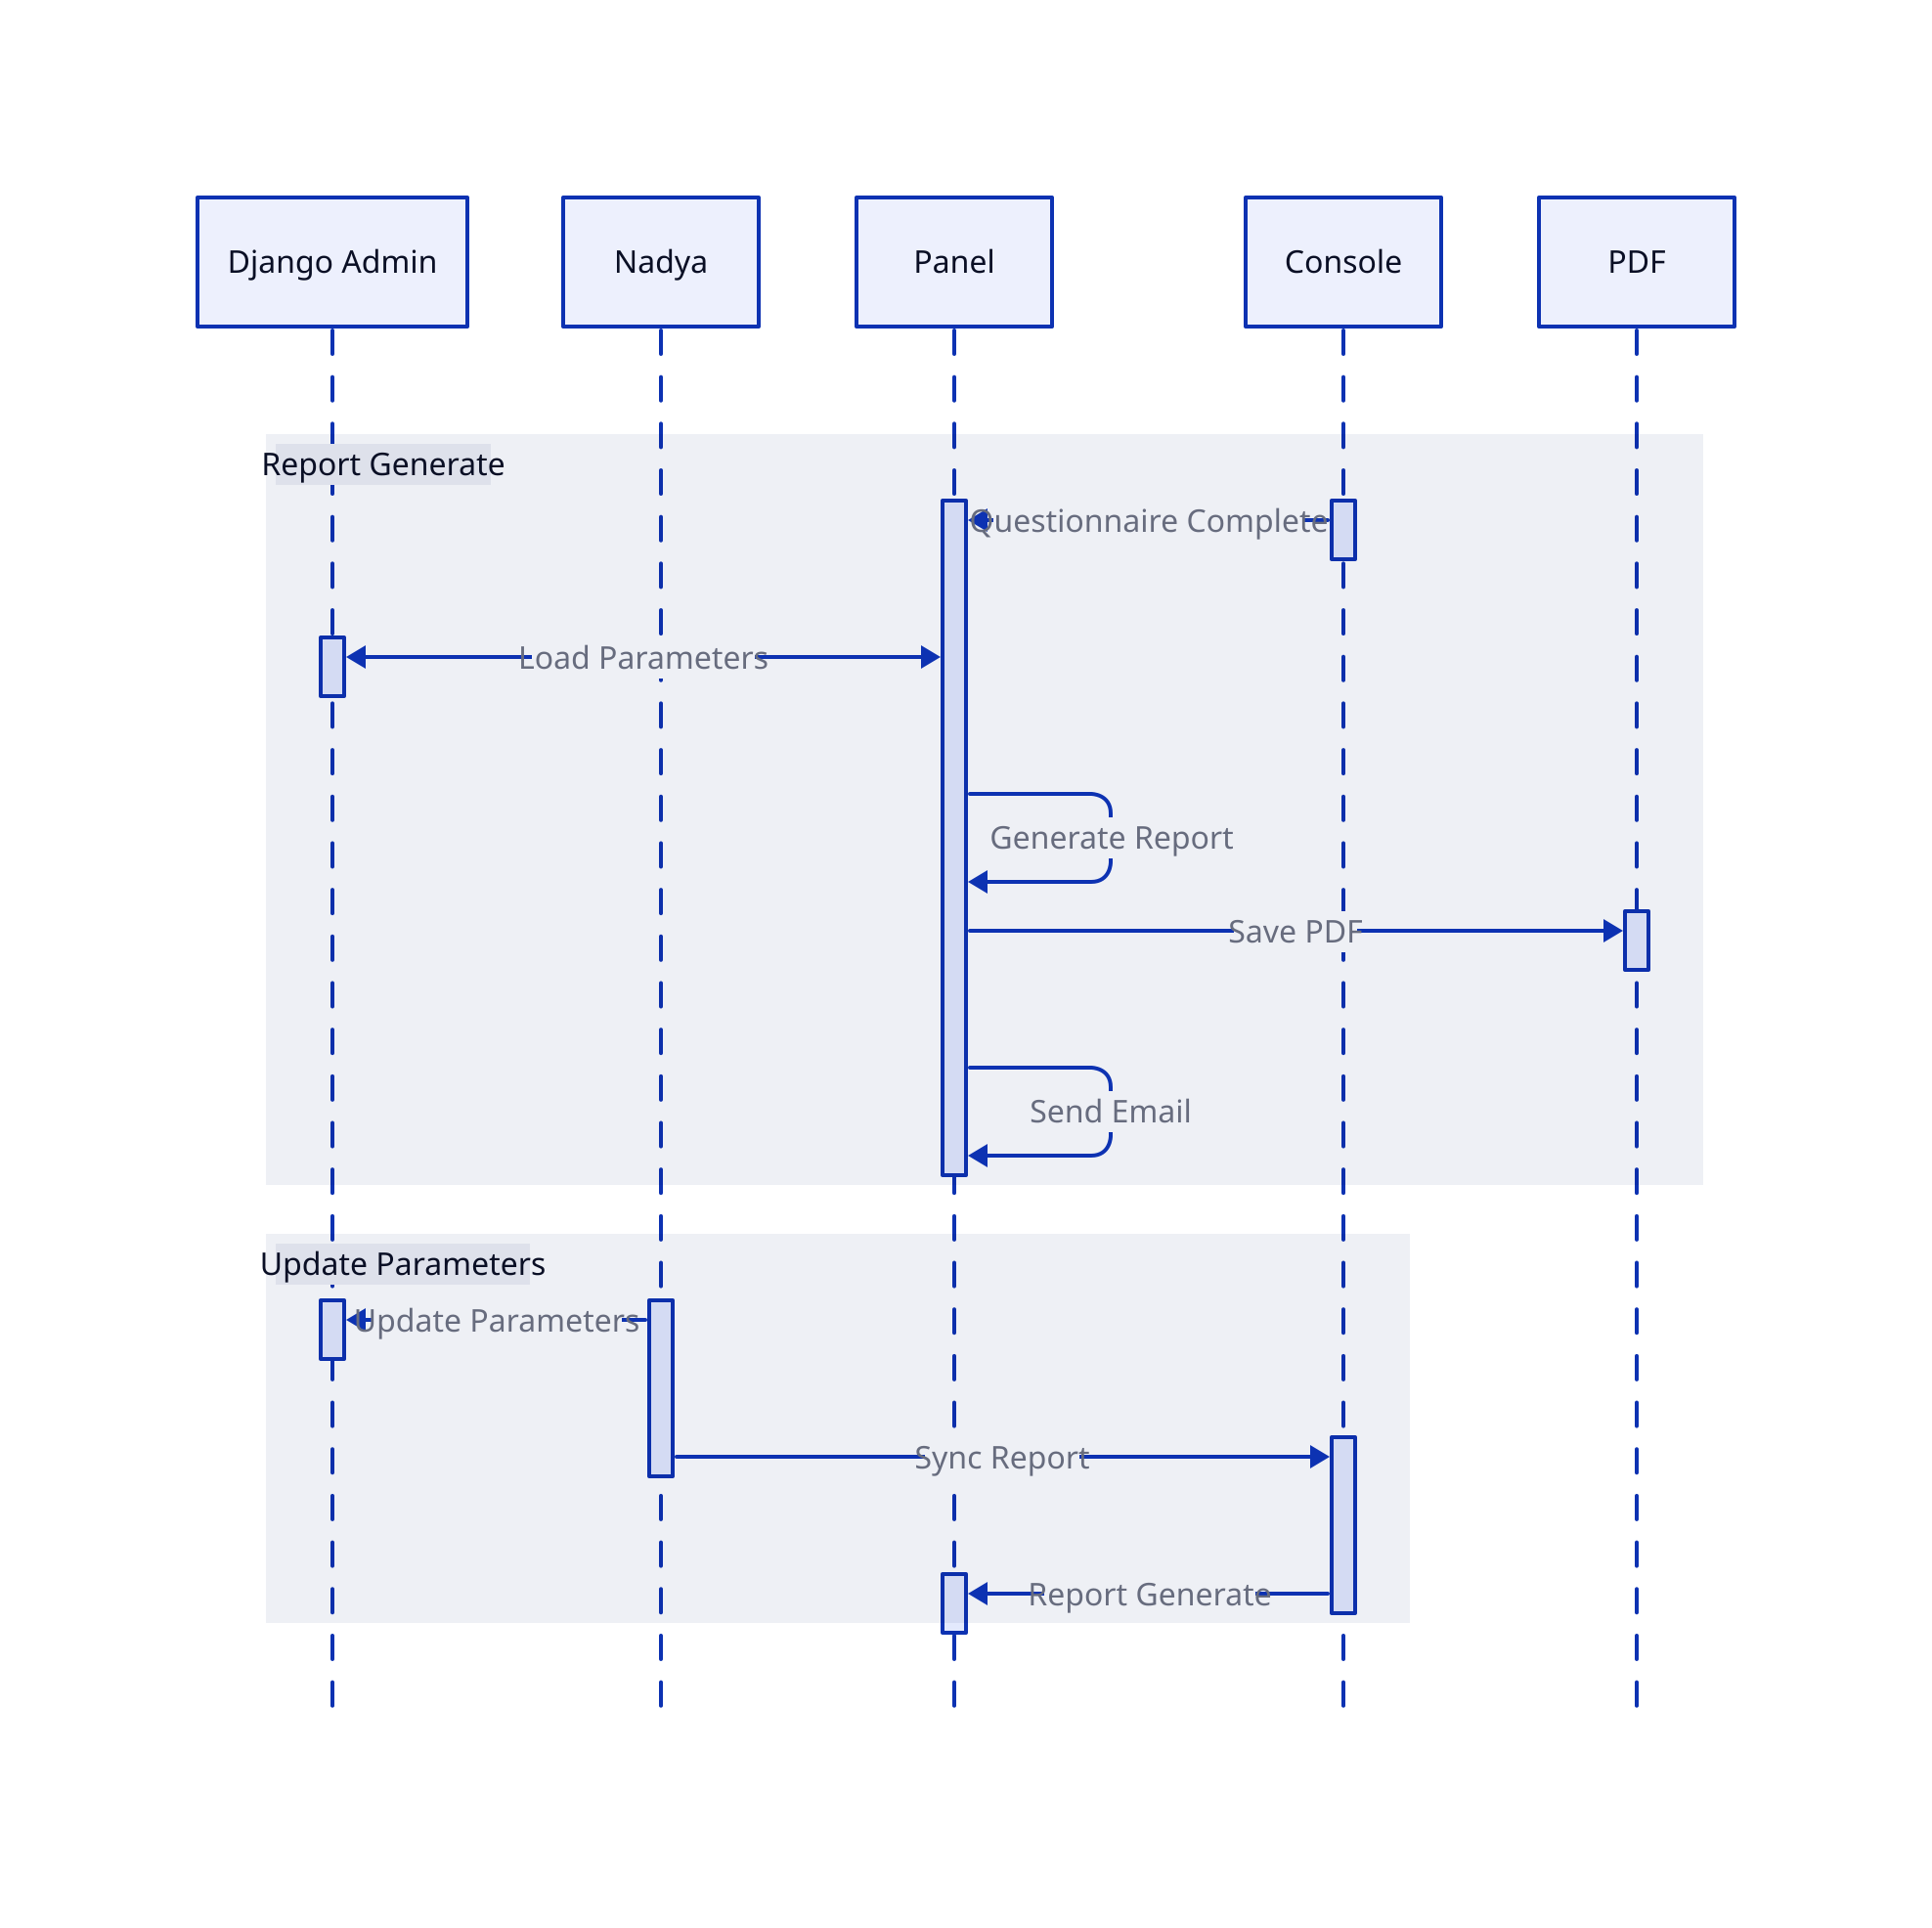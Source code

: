 
shape: sequence_diagram

django_admin: Django Admin
n: Nadya
panel: Panel
console: Console
report: PDF

Report Generate {
    console.a -> panel.a: Questionnaire Complete
    panel.a <-> django_admin.a: Load Parameters
    panel.a -> panel.a: Generate Report
    panel.a -> report.a: Save PDF
    panel.a -> panel.a: Send Email
}

Update Parameters {
    n.a -> django_admin.b: Update Parameters
    n.a -> console.b: Sync Report
    console.b -> panel.b: Report Generate
}